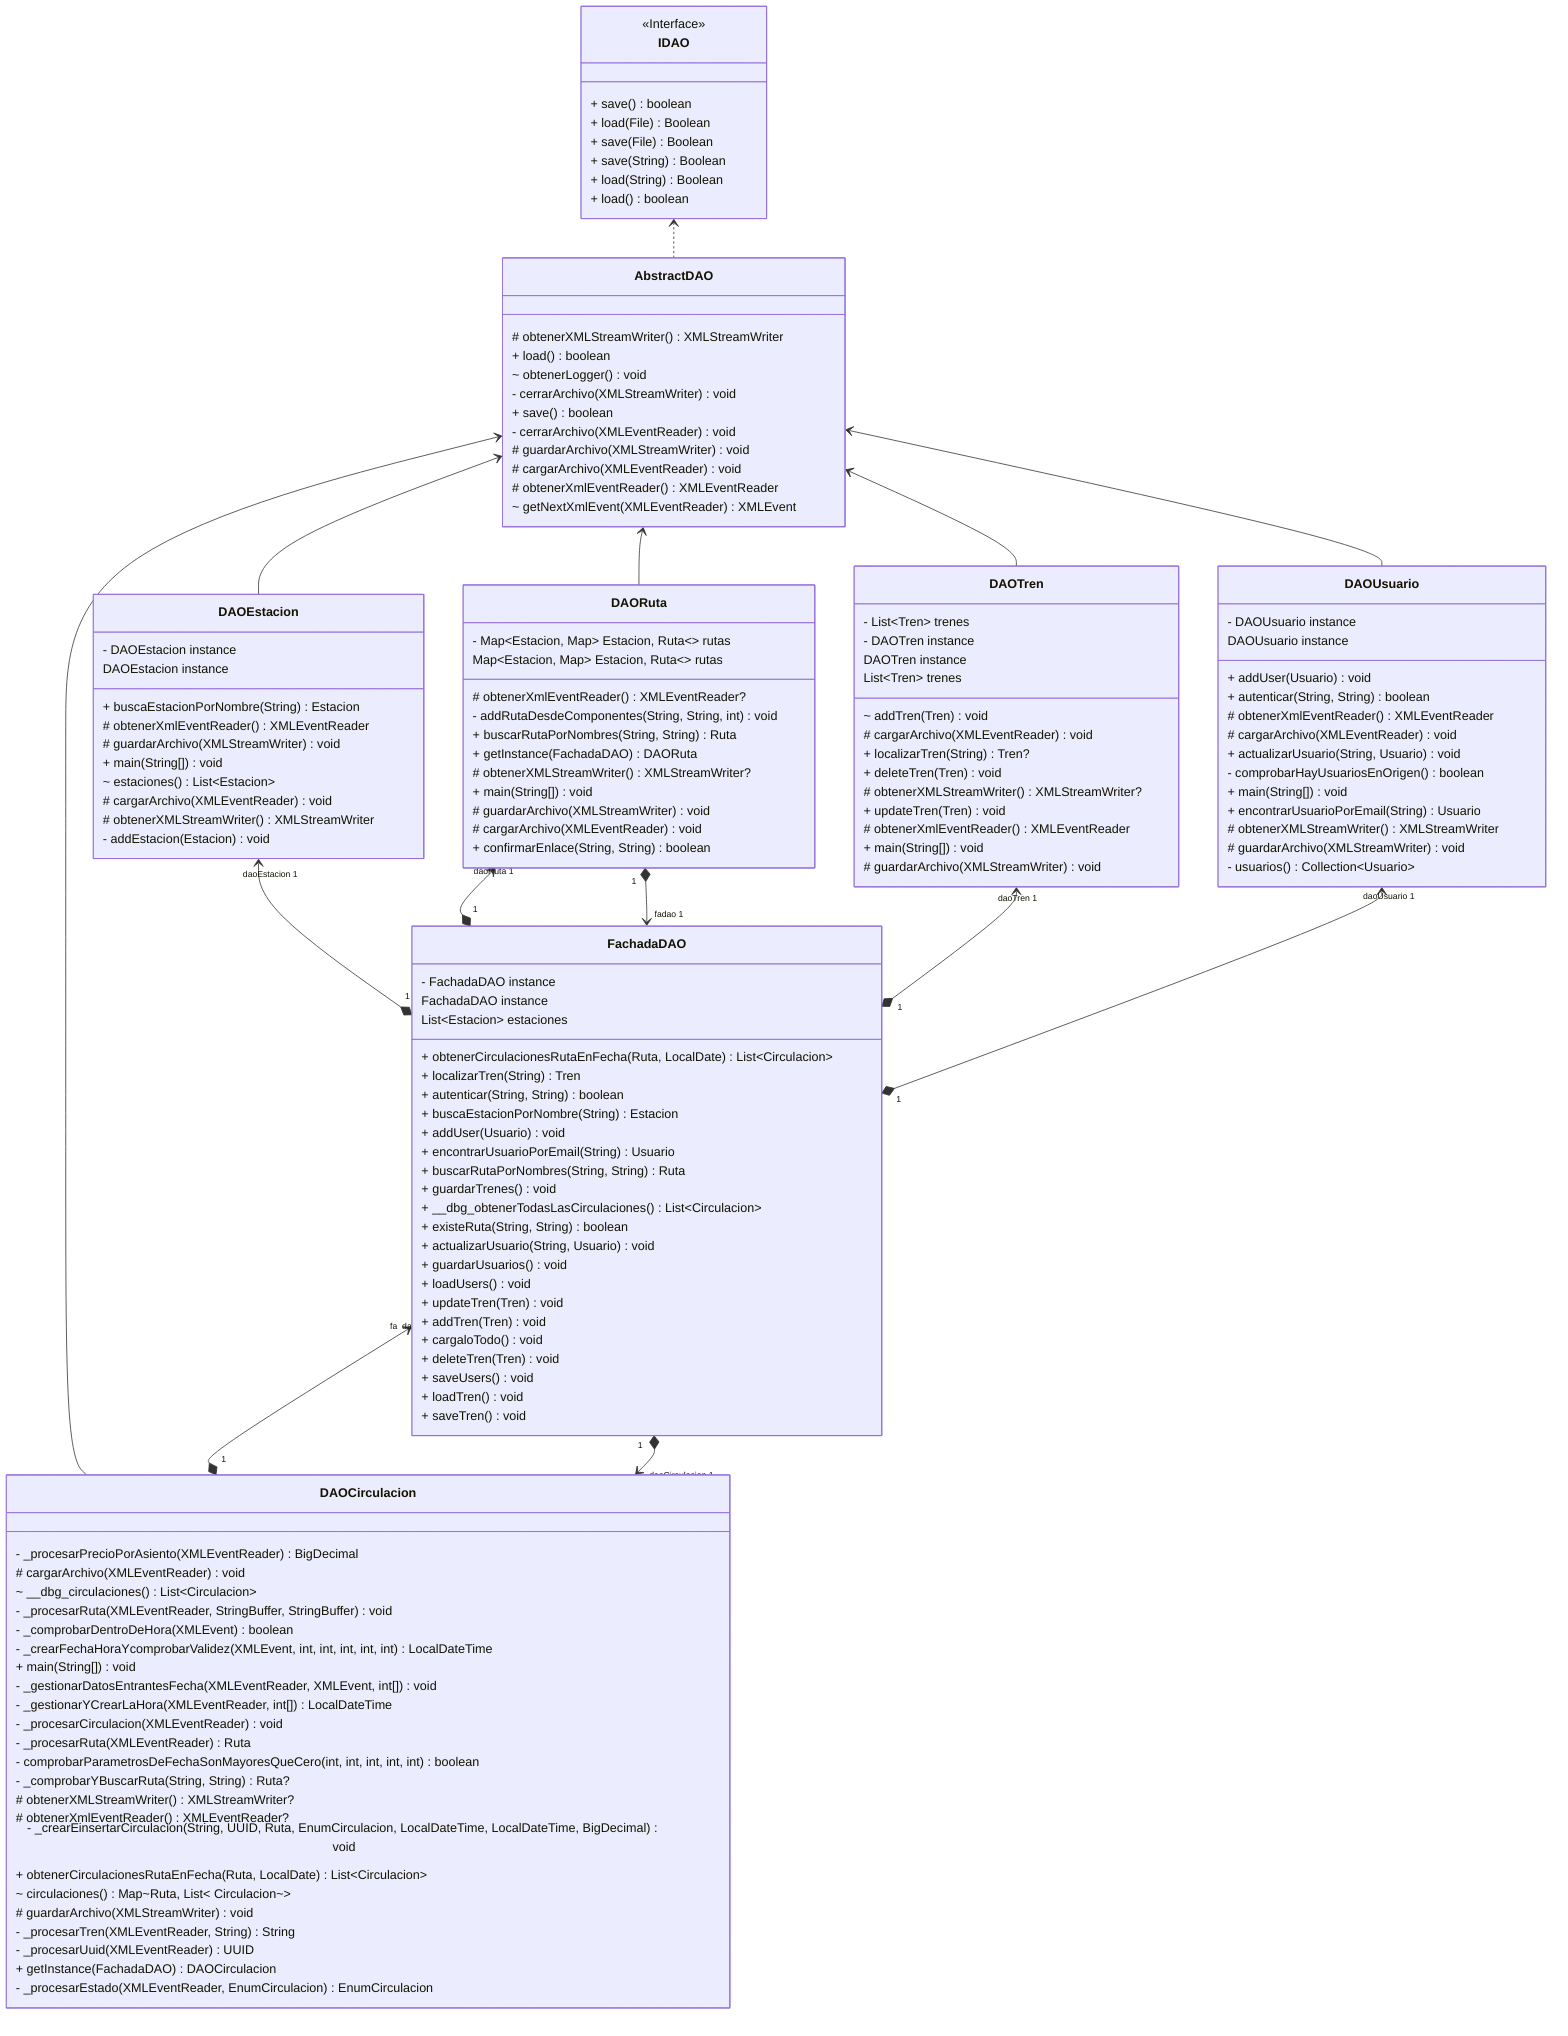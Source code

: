 classDiagram
    direction BT
    class AbstractDAO {
        # obtenerXMLStreamWriter() XMLStreamWriter
        + load() boolean
        ~ obtenerLogger() void
        - cerrarArchivo(XMLStreamWriter) void
        + save() boolean
        - cerrarArchivo(XMLEventReader) void
        # guardarArchivo(XMLStreamWriter) void
        # cargarArchivo(XMLEventReader) void
        # obtenerXmlEventReader() XMLEventReader
        ~ getNextXmlEvent(XMLEventReader) XMLEvent
    }
    class DAOCirculacion {
        - _procesarPrecioPorAsiento(XMLEventReader) BigDecimal
        # cargarArchivo(XMLEventReader) void
        ~ __dbg_circulaciones() List~Circulacion~
        - _procesarRuta(XMLEventReader, StringBuffer, StringBuffer) void
        - _comprobarDentroDeHora(XMLEvent) boolean
        - _crearFechaHoraYcomprobarValidez(XMLEvent, int, int, int, int, int) LocalDateTime
        + main(String[]) void
        - _gestionarDatosEntrantesFecha(XMLEventReader, XMLEvent, int[]) void
        - _gestionarYCrearLaHora(XMLEventReader, int[]) LocalDateTime
        - _procesarCirculacion(XMLEventReader) void
        - _procesarRuta(XMLEventReader) Ruta
        - comprobarParametrosDeFechaSonMayoresQueCero(int, int, int, int, int) boolean
        - _comprobarYBuscarRuta(String, String) Ruta?
        # obtenerXMLStreamWriter() XMLStreamWriter?
        # obtenerXmlEventReader() XMLEventReader?
        - _crearEinsertarCirculacion(String, UUID, Ruta, EnumCirculacion, LocalDateTime, LocalDateTime, BigDecimal) void
        + obtenerCirculacionesRutaEnFecha(Ruta, LocalDate) List~Circulacion~
        ~ circulaciones() Map~Ruta, List~ Circulacion~~
        # guardarArchivo(XMLStreamWriter) void
        - _procesarTren(XMLEventReader, String) String
        - _procesarUuid(XMLEventReader) UUID
        + getInstance(FachadaDAO) DAOCirculacion
        - _procesarEstado(XMLEventReader, EnumCirculacion) EnumCirculacion
    }
    class DAOEstacion {
        - DAOEstacion instance
        + buscaEstacionPorNombre(String) Estacion
        # obtenerXmlEventReader() XMLEventReader
        # guardarArchivo(XMLStreamWriter) void
        + main(String[]) void
        ~ estaciones() List~Estacion~
        # cargarArchivo(XMLEventReader) void
        # obtenerXMLStreamWriter() XMLStreamWriter
        - addEstacion(Estacion) void
        DAOEstacion instance
    }
    class DAORuta {
        - Map~Estacion, Map~ Estacion, Ruta~~ rutas
        # obtenerXmlEventReader() XMLEventReader?
        - addRutaDesdeComponentes(String, String, int) void
        + buscarRutaPorNombres(String, String) Ruta
        + getInstance(FachadaDAO) DAORuta
        # obtenerXMLStreamWriter() XMLStreamWriter?
        + main(String[]) void
        # guardarArchivo(XMLStreamWriter) void
        # cargarArchivo(XMLEventReader) void
        + confirmarEnlace(String, String) boolean
        Map~Estacion, Map~ Estacion, Ruta~~ rutas
    }
    class DAOTren {
        - List~Tren~ trenes
        - DAOTren instance
        ~ addTren(Tren) void
        # cargarArchivo(XMLEventReader) void
        + localizarTren(String) Tren?
        + deleteTren(Tren) void
        # obtenerXMLStreamWriter() XMLStreamWriter?
        + updateTren(Tren) void
        # obtenerXmlEventReader() XMLEventReader
        + main(String[]) void
        # guardarArchivo(XMLStreamWriter) void
        DAOTren instance
        List~Tren~ trenes
    }
    class DAOUsuario {
        - DAOUsuario instance
        + addUser(Usuario) void
        + autenticar(String, String) boolean
        # obtenerXmlEventReader() XMLEventReader
        # cargarArchivo(XMLEventReader) void
        + actualizarUsuario(String, Usuario) void
        - comprobarHayUsuariosEnOrigen() boolean
        + main(String[]) void
        + encontrarUsuarioPorEmail(String) Usuario
        # obtenerXMLStreamWriter() XMLStreamWriter
        # guardarArchivo(XMLStreamWriter) void
        - usuarios() Collection~Usuario~
        DAOUsuario instance
    }
    class FachadaDAO {
        - FachadaDAO instance
        + obtenerCirculacionesRutaEnFecha(Ruta, LocalDate) List~Circulacion~
        + localizarTren(String) Tren
        + autenticar(String, String) boolean
        + buscaEstacionPorNombre(String) Estacion
        + addUser(Usuario) void
        + encontrarUsuarioPorEmail(String) Usuario
        + buscarRutaPorNombres(String, String) Ruta
        + guardarTrenes() void
        + __dbg_obtenerTodasLasCirculaciones() List~Circulacion~
        + existeRuta(String, String) boolean
        + actualizarUsuario(String, Usuario) void
        + guardarUsuarios() void
        + loadUsers() void
        + updateTren(Tren) void
        + addTren(Tren) void
        + cargaloTodo() void
        + deleteTren(Tren) void
        + saveUsers() void
        + loadTren() void
        + saveTren() void
        FachadaDAO instance
        List~Estacion~ estaciones
    }
    class IDAO {
        <<Interface>>
        + save() boolean
        + load(File) Boolean
        + save(File) Boolean
        + save(String) Boolean
        + load(String) Boolean
        + load() boolean
    }

    AbstractDAO ..> IDAO
    DAOCirculacion --> AbstractDAO
    DAOCirculacion "1" *--> "fa_dao 1" FachadaDAO
    DAOEstacion --> AbstractDAO
    DAORuta --> AbstractDAO
    DAORuta "1" *--> "fadao 1" FachadaDAO
    DAOTren --> AbstractDAO
    DAOUsuario --> AbstractDAO
    FachadaDAO "1" *--> "daoCirculacion 1" DAOCirculacion
    FachadaDAO "1" *--> "daoEstacion 1" DAOEstacion
    FachadaDAO "1" *--> "daoRuta 1" DAORuta
    FachadaDAO "1" *--> "daoTren 1" DAOTren
    FachadaDAO "1" *--> "daoUsuario 1" DAOUsuario